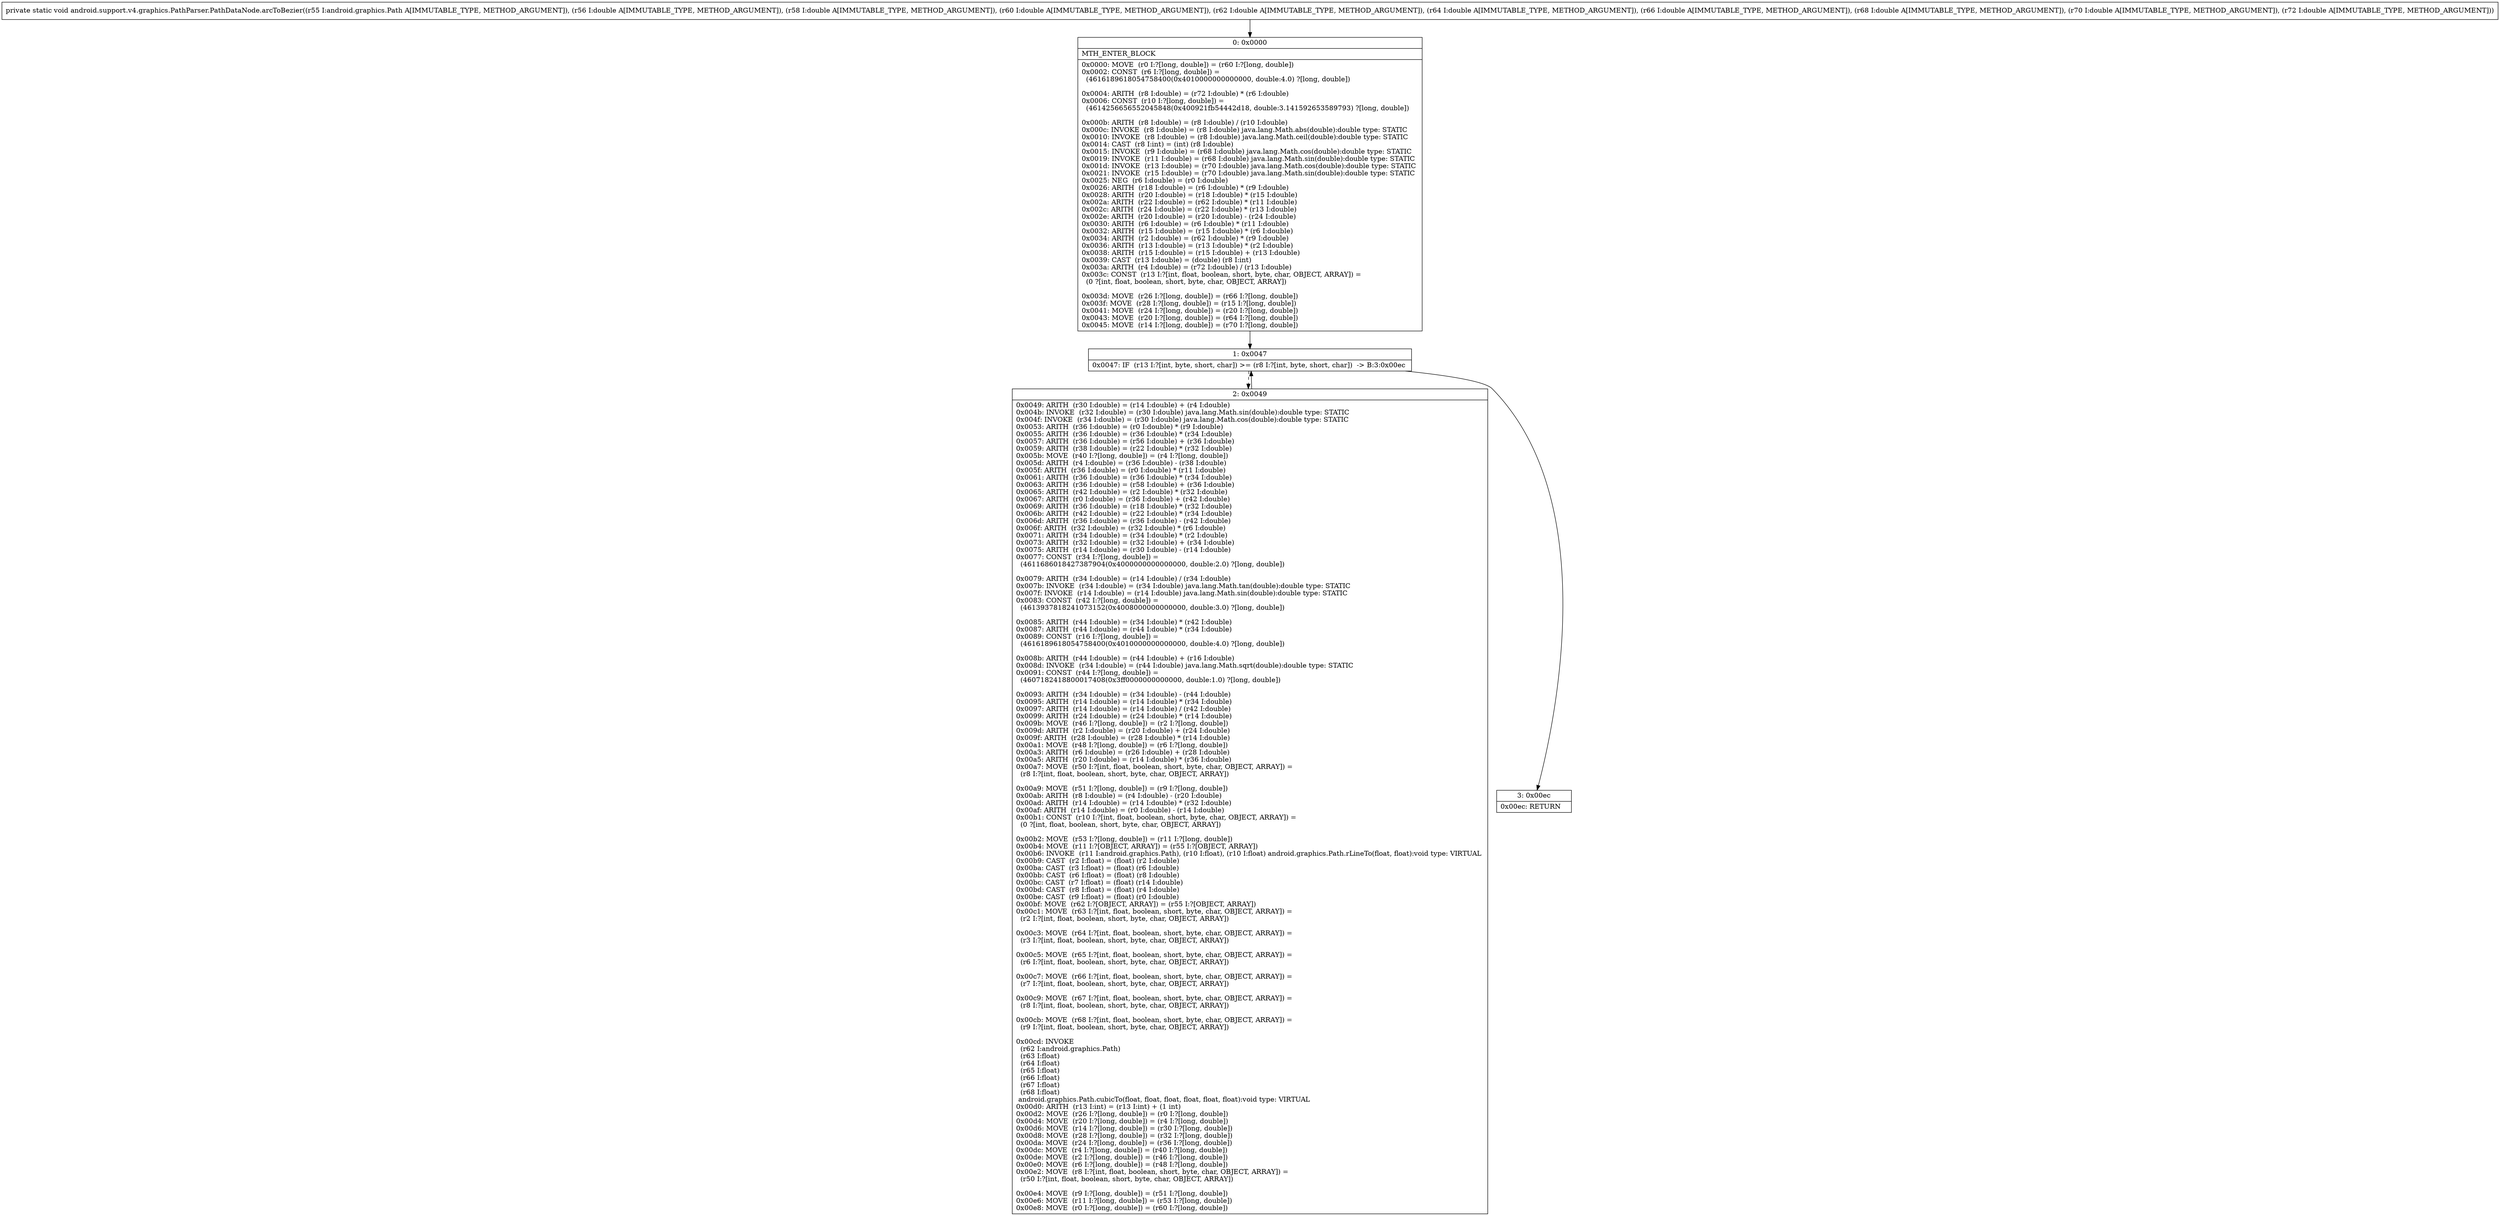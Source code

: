 digraph "CFG forandroid.support.v4.graphics.PathParser.PathDataNode.arcToBezier(Landroid\/graphics\/Path;DDDDDDDDD)V" {
Node_0 [shape=record,label="{0\:\ 0x0000|MTH_ENTER_BLOCK\l|0x0000: MOVE  (r0 I:?[long, double]) = (r60 I:?[long, double]) \l0x0002: CONST  (r6 I:?[long, double]) = \l  (4616189618054758400(0x4010000000000000, double:4.0) ?[long, double])\l \l0x0004: ARITH  (r8 I:double) = (r72 I:double) * (r6 I:double) \l0x0006: CONST  (r10 I:?[long, double]) = \l  (4614256656552045848(0x400921fb54442d18, double:3.141592653589793) ?[long, double])\l \l0x000b: ARITH  (r8 I:double) = (r8 I:double) \/ (r10 I:double) \l0x000c: INVOKE  (r8 I:double) = (r8 I:double) java.lang.Math.abs(double):double type: STATIC \l0x0010: INVOKE  (r8 I:double) = (r8 I:double) java.lang.Math.ceil(double):double type: STATIC \l0x0014: CAST  (r8 I:int) = (int) (r8 I:double) \l0x0015: INVOKE  (r9 I:double) = (r68 I:double) java.lang.Math.cos(double):double type: STATIC \l0x0019: INVOKE  (r11 I:double) = (r68 I:double) java.lang.Math.sin(double):double type: STATIC \l0x001d: INVOKE  (r13 I:double) = (r70 I:double) java.lang.Math.cos(double):double type: STATIC \l0x0021: INVOKE  (r15 I:double) = (r70 I:double) java.lang.Math.sin(double):double type: STATIC \l0x0025: NEG  (r6 I:double) = (r0 I:double) \l0x0026: ARITH  (r18 I:double) = (r6 I:double) * (r9 I:double) \l0x0028: ARITH  (r20 I:double) = (r18 I:double) * (r15 I:double) \l0x002a: ARITH  (r22 I:double) = (r62 I:double) * (r11 I:double) \l0x002c: ARITH  (r24 I:double) = (r22 I:double) * (r13 I:double) \l0x002e: ARITH  (r20 I:double) = (r20 I:double) \- (r24 I:double) \l0x0030: ARITH  (r6 I:double) = (r6 I:double) * (r11 I:double) \l0x0032: ARITH  (r15 I:double) = (r15 I:double) * (r6 I:double) \l0x0034: ARITH  (r2 I:double) = (r62 I:double) * (r9 I:double) \l0x0036: ARITH  (r13 I:double) = (r13 I:double) * (r2 I:double) \l0x0038: ARITH  (r15 I:double) = (r15 I:double) + (r13 I:double) \l0x0039: CAST  (r13 I:double) = (double) (r8 I:int) \l0x003a: ARITH  (r4 I:double) = (r72 I:double) \/ (r13 I:double) \l0x003c: CONST  (r13 I:?[int, float, boolean, short, byte, char, OBJECT, ARRAY]) = \l  (0 ?[int, float, boolean, short, byte, char, OBJECT, ARRAY])\l \l0x003d: MOVE  (r26 I:?[long, double]) = (r66 I:?[long, double]) \l0x003f: MOVE  (r28 I:?[long, double]) = (r15 I:?[long, double]) \l0x0041: MOVE  (r24 I:?[long, double]) = (r20 I:?[long, double]) \l0x0043: MOVE  (r20 I:?[long, double]) = (r64 I:?[long, double]) \l0x0045: MOVE  (r14 I:?[long, double]) = (r70 I:?[long, double]) \l}"];
Node_1 [shape=record,label="{1\:\ 0x0047|0x0047: IF  (r13 I:?[int, byte, short, char]) \>= (r8 I:?[int, byte, short, char])  \-\> B:3:0x00ec \l}"];
Node_2 [shape=record,label="{2\:\ 0x0049|0x0049: ARITH  (r30 I:double) = (r14 I:double) + (r4 I:double) \l0x004b: INVOKE  (r32 I:double) = (r30 I:double) java.lang.Math.sin(double):double type: STATIC \l0x004f: INVOKE  (r34 I:double) = (r30 I:double) java.lang.Math.cos(double):double type: STATIC \l0x0053: ARITH  (r36 I:double) = (r0 I:double) * (r9 I:double) \l0x0055: ARITH  (r36 I:double) = (r36 I:double) * (r34 I:double) \l0x0057: ARITH  (r36 I:double) = (r56 I:double) + (r36 I:double) \l0x0059: ARITH  (r38 I:double) = (r22 I:double) * (r32 I:double) \l0x005b: MOVE  (r40 I:?[long, double]) = (r4 I:?[long, double]) \l0x005d: ARITH  (r4 I:double) = (r36 I:double) \- (r38 I:double) \l0x005f: ARITH  (r36 I:double) = (r0 I:double) * (r11 I:double) \l0x0061: ARITH  (r36 I:double) = (r36 I:double) * (r34 I:double) \l0x0063: ARITH  (r36 I:double) = (r58 I:double) + (r36 I:double) \l0x0065: ARITH  (r42 I:double) = (r2 I:double) * (r32 I:double) \l0x0067: ARITH  (r0 I:double) = (r36 I:double) + (r42 I:double) \l0x0069: ARITH  (r36 I:double) = (r18 I:double) * (r32 I:double) \l0x006b: ARITH  (r42 I:double) = (r22 I:double) * (r34 I:double) \l0x006d: ARITH  (r36 I:double) = (r36 I:double) \- (r42 I:double) \l0x006f: ARITH  (r32 I:double) = (r32 I:double) * (r6 I:double) \l0x0071: ARITH  (r34 I:double) = (r34 I:double) * (r2 I:double) \l0x0073: ARITH  (r32 I:double) = (r32 I:double) + (r34 I:double) \l0x0075: ARITH  (r14 I:double) = (r30 I:double) \- (r14 I:double) \l0x0077: CONST  (r34 I:?[long, double]) = \l  (4611686018427387904(0x4000000000000000, double:2.0) ?[long, double])\l \l0x0079: ARITH  (r34 I:double) = (r14 I:double) \/ (r34 I:double) \l0x007b: INVOKE  (r34 I:double) = (r34 I:double) java.lang.Math.tan(double):double type: STATIC \l0x007f: INVOKE  (r14 I:double) = (r14 I:double) java.lang.Math.sin(double):double type: STATIC \l0x0083: CONST  (r42 I:?[long, double]) = \l  (4613937818241073152(0x4008000000000000, double:3.0) ?[long, double])\l \l0x0085: ARITH  (r44 I:double) = (r34 I:double) * (r42 I:double) \l0x0087: ARITH  (r44 I:double) = (r44 I:double) * (r34 I:double) \l0x0089: CONST  (r16 I:?[long, double]) = \l  (4616189618054758400(0x4010000000000000, double:4.0) ?[long, double])\l \l0x008b: ARITH  (r44 I:double) = (r44 I:double) + (r16 I:double) \l0x008d: INVOKE  (r34 I:double) = (r44 I:double) java.lang.Math.sqrt(double):double type: STATIC \l0x0091: CONST  (r44 I:?[long, double]) = \l  (4607182418800017408(0x3ff0000000000000, double:1.0) ?[long, double])\l \l0x0093: ARITH  (r34 I:double) = (r34 I:double) \- (r44 I:double) \l0x0095: ARITH  (r14 I:double) = (r14 I:double) * (r34 I:double) \l0x0097: ARITH  (r14 I:double) = (r14 I:double) \/ (r42 I:double) \l0x0099: ARITH  (r24 I:double) = (r24 I:double) * (r14 I:double) \l0x009b: MOVE  (r46 I:?[long, double]) = (r2 I:?[long, double]) \l0x009d: ARITH  (r2 I:double) = (r20 I:double) + (r24 I:double) \l0x009f: ARITH  (r28 I:double) = (r28 I:double) * (r14 I:double) \l0x00a1: MOVE  (r48 I:?[long, double]) = (r6 I:?[long, double]) \l0x00a3: ARITH  (r6 I:double) = (r26 I:double) + (r28 I:double) \l0x00a5: ARITH  (r20 I:double) = (r14 I:double) * (r36 I:double) \l0x00a7: MOVE  (r50 I:?[int, float, boolean, short, byte, char, OBJECT, ARRAY]) = \l  (r8 I:?[int, float, boolean, short, byte, char, OBJECT, ARRAY])\l \l0x00a9: MOVE  (r51 I:?[long, double]) = (r9 I:?[long, double]) \l0x00ab: ARITH  (r8 I:double) = (r4 I:double) \- (r20 I:double) \l0x00ad: ARITH  (r14 I:double) = (r14 I:double) * (r32 I:double) \l0x00af: ARITH  (r14 I:double) = (r0 I:double) \- (r14 I:double) \l0x00b1: CONST  (r10 I:?[int, float, boolean, short, byte, char, OBJECT, ARRAY]) = \l  (0 ?[int, float, boolean, short, byte, char, OBJECT, ARRAY])\l \l0x00b2: MOVE  (r53 I:?[long, double]) = (r11 I:?[long, double]) \l0x00b4: MOVE  (r11 I:?[OBJECT, ARRAY]) = (r55 I:?[OBJECT, ARRAY]) \l0x00b6: INVOKE  (r11 I:android.graphics.Path), (r10 I:float), (r10 I:float) android.graphics.Path.rLineTo(float, float):void type: VIRTUAL \l0x00b9: CAST  (r2 I:float) = (float) (r2 I:double) \l0x00ba: CAST  (r3 I:float) = (float) (r6 I:double) \l0x00bb: CAST  (r6 I:float) = (float) (r8 I:double) \l0x00bc: CAST  (r7 I:float) = (float) (r14 I:double) \l0x00bd: CAST  (r8 I:float) = (float) (r4 I:double) \l0x00be: CAST  (r9 I:float) = (float) (r0 I:double) \l0x00bf: MOVE  (r62 I:?[OBJECT, ARRAY]) = (r55 I:?[OBJECT, ARRAY]) \l0x00c1: MOVE  (r63 I:?[int, float, boolean, short, byte, char, OBJECT, ARRAY]) = \l  (r2 I:?[int, float, boolean, short, byte, char, OBJECT, ARRAY])\l \l0x00c3: MOVE  (r64 I:?[int, float, boolean, short, byte, char, OBJECT, ARRAY]) = \l  (r3 I:?[int, float, boolean, short, byte, char, OBJECT, ARRAY])\l \l0x00c5: MOVE  (r65 I:?[int, float, boolean, short, byte, char, OBJECT, ARRAY]) = \l  (r6 I:?[int, float, boolean, short, byte, char, OBJECT, ARRAY])\l \l0x00c7: MOVE  (r66 I:?[int, float, boolean, short, byte, char, OBJECT, ARRAY]) = \l  (r7 I:?[int, float, boolean, short, byte, char, OBJECT, ARRAY])\l \l0x00c9: MOVE  (r67 I:?[int, float, boolean, short, byte, char, OBJECT, ARRAY]) = \l  (r8 I:?[int, float, boolean, short, byte, char, OBJECT, ARRAY])\l \l0x00cb: MOVE  (r68 I:?[int, float, boolean, short, byte, char, OBJECT, ARRAY]) = \l  (r9 I:?[int, float, boolean, short, byte, char, OBJECT, ARRAY])\l \l0x00cd: INVOKE  \l  (r62 I:android.graphics.Path)\l  (r63 I:float)\l  (r64 I:float)\l  (r65 I:float)\l  (r66 I:float)\l  (r67 I:float)\l  (r68 I:float)\l android.graphics.Path.cubicTo(float, float, float, float, float, float):void type: VIRTUAL \l0x00d0: ARITH  (r13 I:int) = (r13 I:int) + (1 int) \l0x00d2: MOVE  (r26 I:?[long, double]) = (r0 I:?[long, double]) \l0x00d4: MOVE  (r20 I:?[long, double]) = (r4 I:?[long, double]) \l0x00d6: MOVE  (r14 I:?[long, double]) = (r30 I:?[long, double]) \l0x00d8: MOVE  (r28 I:?[long, double]) = (r32 I:?[long, double]) \l0x00da: MOVE  (r24 I:?[long, double]) = (r36 I:?[long, double]) \l0x00dc: MOVE  (r4 I:?[long, double]) = (r40 I:?[long, double]) \l0x00de: MOVE  (r2 I:?[long, double]) = (r46 I:?[long, double]) \l0x00e0: MOVE  (r6 I:?[long, double]) = (r48 I:?[long, double]) \l0x00e2: MOVE  (r8 I:?[int, float, boolean, short, byte, char, OBJECT, ARRAY]) = \l  (r50 I:?[int, float, boolean, short, byte, char, OBJECT, ARRAY])\l \l0x00e4: MOVE  (r9 I:?[long, double]) = (r51 I:?[long, double]) \l0x00e6: MOVE  (r11 I:?[long, double]) = (r53 I:?[long, double]) \l0x00e8: MOVE  (r0 I:?[long, double]) = (r60 I:?[long, double]) \l}"];
Node_3 [shape=record,label="{3\:\ 0x00ec|0x00ec: RETURN   \l}"];
MethodNode[shape=record,label="{private static void android.support.v4.graphics.PathParser.PathDataNode.arcToBezier((r55 I:android.graphics.Path A[IMMUTABLE_TYPE, METHOD_ARGUMENT]), (r56 I:double A[IMMUTABLE_TYPE, METHOD_ARGUMENT]), (r58 I:double A[IMMUTABLE_TYPE, METHOD_ARGUMENT]), (r60 I:double A[IMMUTABLE_TYPE, METHOD_ARGUMENT]), (r62 I:double A[IMMUTABLE_TYPE, METHOD_ARGUMENT]), (r64 I:double A[IMMUTABLE_TYPE, METHOD_ARGUMENT]), (r66 I:double A[IMMUTABLE_TYPE, METHOD_ARGUMENT]), (r68 I:double A[IMMUTABLE_TYPE, METHOD_ARGUMENT]), (r70 I:double A[IMMUTABLE_TYPE, METHOD_ARGUMENT]), (r72 I:double A[IMMUTABLE_TYPE, METHOD_ARGUMENT])) }"];
MethodNode -> Node_0;
Node_0 -> Node_1;
Node_1 -> Node_2[style=dashed];
Node_1 -> Node_3;
Node_2 -> Node_1;
}

